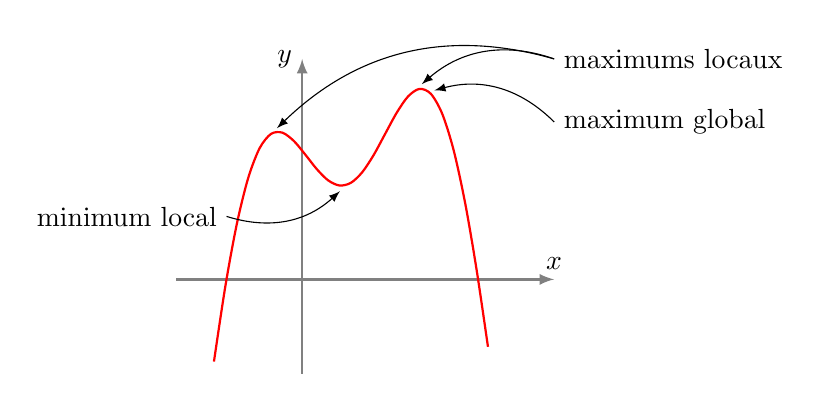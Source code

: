 ﻿\begin{tikzpicture}[scale=0.8]

	\draw[->,>=latex,thick,gray] (-2,0) -- (4,0) node[above,black] {$x$};
	\draw[->,>=latex, thick,gray] (0,-1.5) -- (0,3.5) node[left,black] {$y$};

%	\draw[domain=-0.25:2.5,black,thick,smooth] plot (\x,{0.6+0.4*\x+0.6*cos(4*\x r)});

    \draw[domain=-2.1:2.25,red,thick,smooth] plot (\x+0.7,{3+0.3*\x-1.5*cos(2*\x r)-\x*\x});



    \coordinate (P) at (4,3.5);
    \draw[<-,>=latex] (-0.4,2.4) to[bend left](P)node[right] {maximums locaux};
   \draw[<-,>=latex] (1.9,3.1)  to[bend left] (P);

    \coordinate (Q) at (-1.2,1);
    \draw[<-,>=latex] (0.6,1.4) to[bend left](Q)node[left] {minimum local};

    \coordinate (R) at (4,2.5);
    \draw[<-,>=latex] (2.1,3) to[bend left](R)node[right] {maximum global};
\end{tikzpicture}
